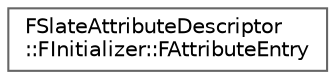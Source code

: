 digraph "Graphical Class Hierarchy"
{
 // INTERACTIVE_SVG=YES
 // LATEX_PDF_SIZE
  bgcolor="transparent";
  edge [fontname=Helvetica,fontsize=10,labelfontname=Helvetica,labelfontsize=10];
  node [fontname=Helvetica,fontsize=10,shape=box,height=0.2,width=0.4];
  rankdir="LR";
  Node0 [id="Node000000",label="FSlateAttributeDescriptor\l::FInitializer::FAttributeEntry",height=0.2,width=0.4,color="grey40", fillcolor="white", style="filled",URL="$d6/dae/structFSlateAttributeDescriptor_1_1FInitializer_1_1FAttributeEntry.html",tooltip=" "];
}
